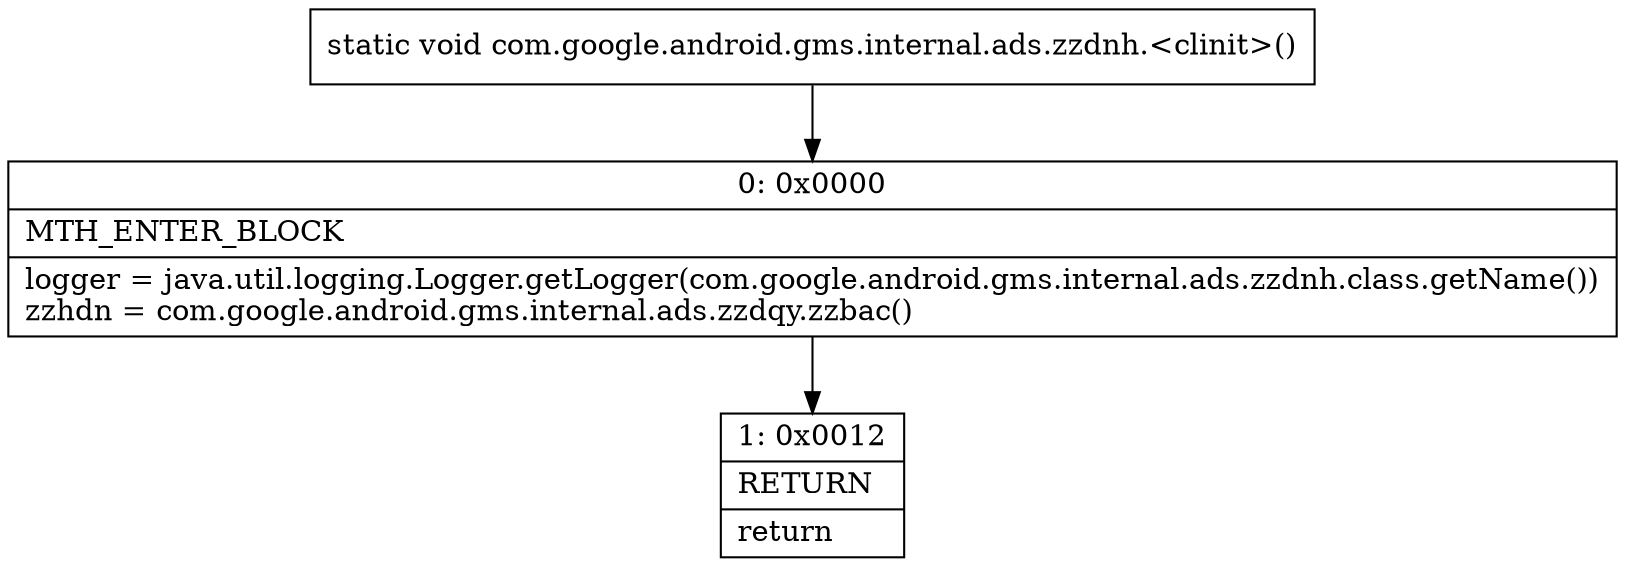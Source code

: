 digraph "CFG forcom.google.android.gms.internal.ads.zzdnh.\<clinit\>()V" {
Node_0 [shape=record,label="{0\:\ 0x0000|MTH_ENTER_BLOCK\l|logger = java.util.logging.Logger.getLogger(com.google.android.gms.internal.ads.zzdnh.class.getName())\lzzhdn = com.google.android.gms.internal.ads.zzdqy.zzbac()\l}"];
Node_1 [shape=record,label="{1\:\ 0x0012|RETURN\l|return\l}"];
MethodNode[shape=record,label="{static void com.google.android.gms.internal.ads.zzdnh.\<clinit\>() }"];
MethodNode -> Node_0;
Node_0 -> Node_1;
}

